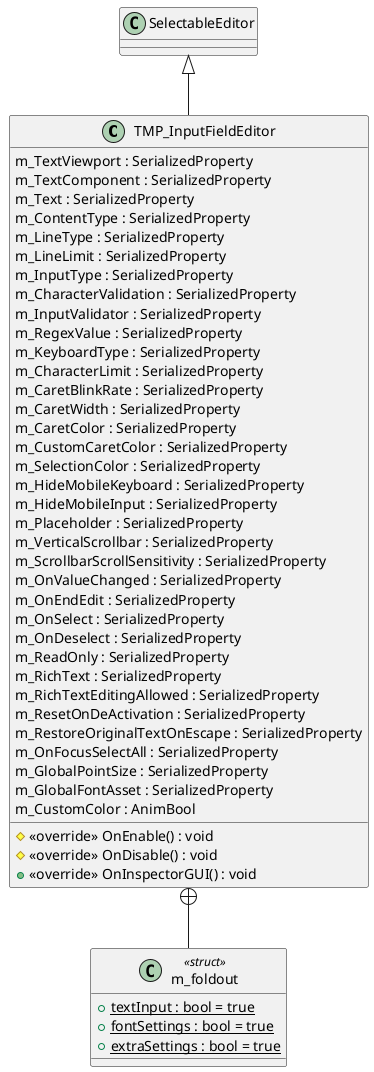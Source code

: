 @startuml
class TMP_InputFieldEditor {
    m_TextViewport : SerializedProperty
    m_TextComponent : SerializedProperty
    m_Text : SerializedProperty
    m_ContentType : SerializedProperty
    m_LineType : SerializedProperty
    m_LineLimit : SerializedProperty
    m_InputType : SerializedProperty
    m_CharacterValidation : SerializedProperty
    m_InputValidator : SerializedProperty
    m_RegexValue : SerializedProperty
    m_KeyboardType : SerializedProperty
    m_CharacterLimit : SerializedProperty
    m_CaretBlinkRate : SerializedProperty
    m_CaretWidth : SerializedProperty
    m_CaretColor : SerializedProperty
    m_CustomCaretColor : SerializedProperty
    m_SelectionColor : SerializedProperty
    m_HideMobileKeyboard : SerializedProperty
    m_HideMobileInput : SerializedProperty
    m_Placeholder : SerializedProperty
    m_VerticalScrollbar : SerializedProperty
    m_ScrollbarScrollSensitivity : SerializedProperty
    m_OnValueChanged : SerializedProperty
    m_OnEndEdit : SerializedProperty
    m_OnSelect : SerializedProperty
    m_OnDeselect : SerializedProperty
    m_ReadOnly : SerializedProperty
    m_RichText : SerializedProperty
    m_RichTextEditingAllowed : SerializedProperty
    m_ResetOnDeActivation : SerializedProperty
    m_RestoreOriginalTextOnEscape : SerializedProperty
    m_OnFocusSelectAll : SerializedProperty
    m_GlobalPointSize : SerializedProperty
    m_GlobalFontAsset : SerializedProperty
    m_CustomColor : AnimBool
    # <<override>> OnEnable() : void
    # <<override>> OnDisable() : void
    + <<override>> OnInspectorGUI() : void
}
class m_foldout <<struct>> {
    + {static} textInput : bool = true
    + {static} fontSettings : bool = true
    + {static} extraSettings : bool = true
}
SelectableEditor <|-- TMP_InputFieldEditor
TMP_InputFieldEditor +-- m_foldout
@enduml

